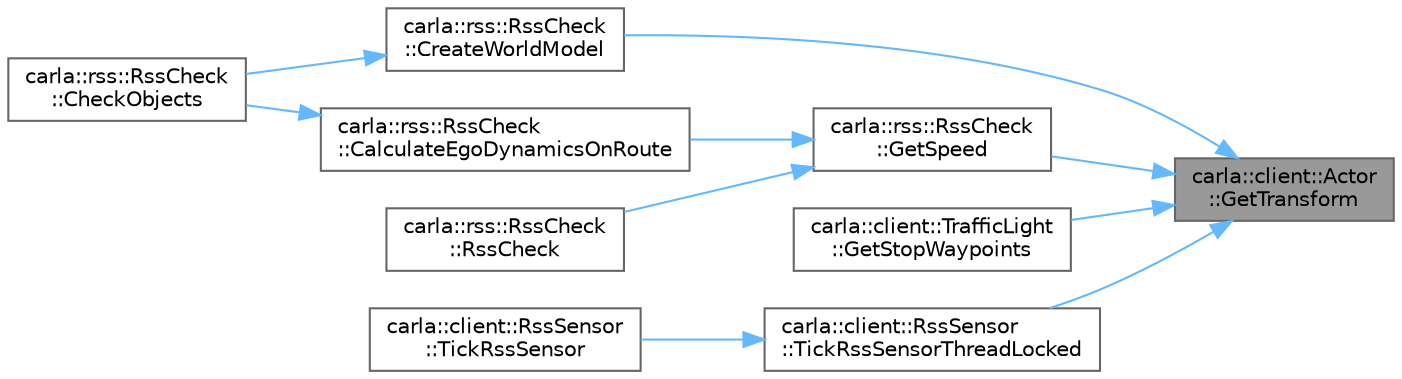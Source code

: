 digraph "carla::client::Actor::GetTransform"
{
 // INTERACTIVE_SVG=YES
 // LATEX_PDF_SIZE
  bgcolor="transparent";
  edge [fontname=Helvetica,fontsize=10,labelfontname=Helvetica,labelfontsize=10];
  node [fontname=Helvetica,fontsize=10,shape=box,height=0.2,width=0.4];
  rankdir="RL";
  Node1 [id="Node000001",label="carla::client::Actor\l::GetTransform",height=0.2,width=0.4,color="gray40", fillcolor="grey60", style="filled", fontcolor="black",tooltip="Return the current transform of the actor."];
  Node1 -> Node2 [id="edge1_Node000001_Node000002",dir="back",color="steelblue1",style="solid",tooltip=" "];
  Node2 [id="Node000002",label="carla::rss::RssCheck\l::CreateWorldModel",height=0.2,width=0.4,color="grey40", fillcolor="white", style="filled",URL="$dc/d07/classcarla_1_1rss_1_1RssCheck.html#aa459f0697881ce1bf6ffa1f7c998910f",tooltip="Create the RSS world model"];
  Node2 -> Node3 [id="edge2_Node000002_Node000003",dir="back",color="steelblue1",style="solid",tooltip=" "];
  Node3 [id="Node000003",label="carla::rss::RssCheck\l::CheckObjects",height=0.2,width=0.4,color="grey40", fillcolor="white", style="filled",URL="$dc/d07/classcarla_1_1rss_1_1RssCheck.html#a7ddb47aaeb4d941c95e5b2fce91186b7",tooltip="main function to trigger the RSS check at a certain point in time"];
  Node1 -> Node4 [id="edge3_Node000001_Node000004",dir="back",color="steelblue1",style="solid",tooltip=" "];
  Node4 [id="Node000004",label="carla::rss::RssCheck\l::GetSpeed",height=0.2,width=0.4,color="grey40", fillcolor="white", style="filled",URL="$dc/d07/classcarla_1_1rss_1_1RssCheck.html#a076f17bcb321e9536ca59ee06bfab858",tooltip="calculate the speed from the actor"];
  Node4 -> Node5 [id="edge4_Node000004_Node000005",dir="back",color="steelblue1",style="solid",tooltip=" "];
  Node5 [id="Node000005",label="carla::rss::RssCheck\l::CalculateEgoDynamicsOnRoute",height=0.2,width=0.4,color="grey40", fillcolor="white", style="filled",URL="$dc/d07/classcarla_1_1rss_1_1RssCheck.html#aaaf0a0f73759f525137e227af98f5074",tooltip="calculate ego vehicle dynamics on the route"];
  Node5 -> Node3 [id="edge5_Node000005_Node000003",dir="back",color="steelblue1",style="solid",tooltip=" "];
  Node4 -> Node6 [id="edge6_Node000004_Node000006",dir="back",color="steelblue1",style="solid",tooltip=" "];
  Node6 [id="Node000006",label="carla::rss::RssCheck\l::RssCheck",height=0.2,width=0.4,color="grey40", fillcolor="white", style="filled",URL="$dc/d07/classcarla_1_1rss_1_1RssCheck.html#a65ed15e5c2d160f84d6ae5872f8cf878",tooltip="default constructor with default internal default actor constellation callback"];
  Node1 -> Node7 [id="edge7_Node000001_Node000007",dir="back",color="steelblue1",style="solid",tooltip=" "];
  Node7 [id="Node000007",label="carla::client::TrafficLight\l::GetStopWaypoints",height=0.2,width=0.4,color="grey40", fillcolor="white", style="filled",URL="$df/def/classcarla_1_1client_1_1TrafficLight.html#ae658ff882df9b877a9730c879c028ba9",tooltip=" "];
  Node1 -> Node8 [id="edge8_Node000001_Node000008",dir="back",color="steelblue1",style="solid",tooltip=" "];
  Node8 [id="Node000008",label="carla::client::RssSensor\l::TickRssSensorThreadLocked",height=0.2,width=0.4,color="grey40", fillcolor="white", style="filled",URL="$d7/db6/classcarla_1_1client_1_1RssSensor.html#afe634e278e1245d60e7e77d457657e2e",tooltip=" "];
  Node8 -> Node9 [id="edge9_Node000008_Node000009",dir="back",color="steelblue1",style="solid",tooltip=" "];
  Node9 [id="Node000009",label="carla::client::RssSensor\l::TickRssSensor",height=0.2,width=0.4,color="grey40", fillcolor="white", style="filled",URL="$d7/db6/classcarla_1_1client_1_1RssSensor.html#a8c7f3e09bcf07520a2af441a7de06092",tooltip="the acutal sensor tick callback function"];
}
